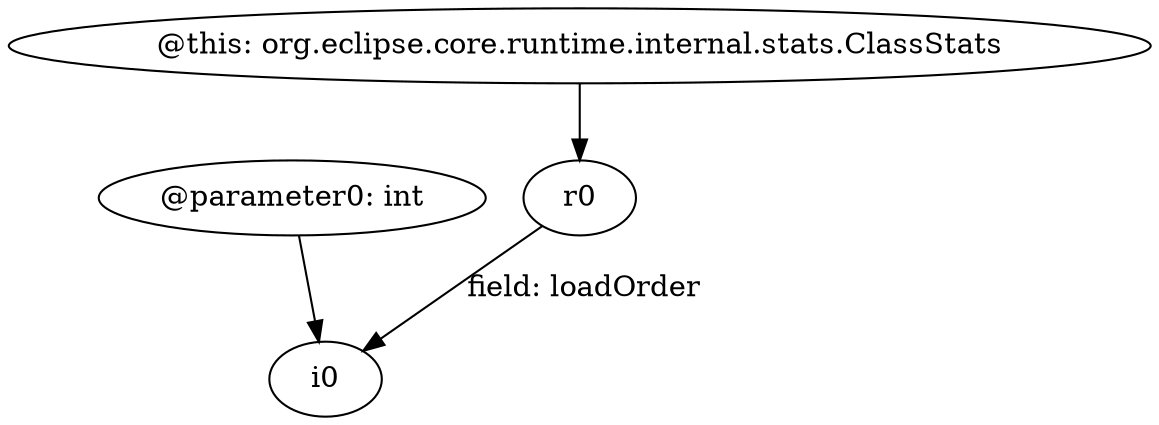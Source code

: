digraph g {
0[label="@parameter0: int"]
1[label="i0"]
0->1[label=""]
2[label="r0"]
2->1[label="field: loadOrder"]
3[label="@this: org.eclipse.core.runtime.internal.stats.ClassStats"]
3->2[label=""]
}